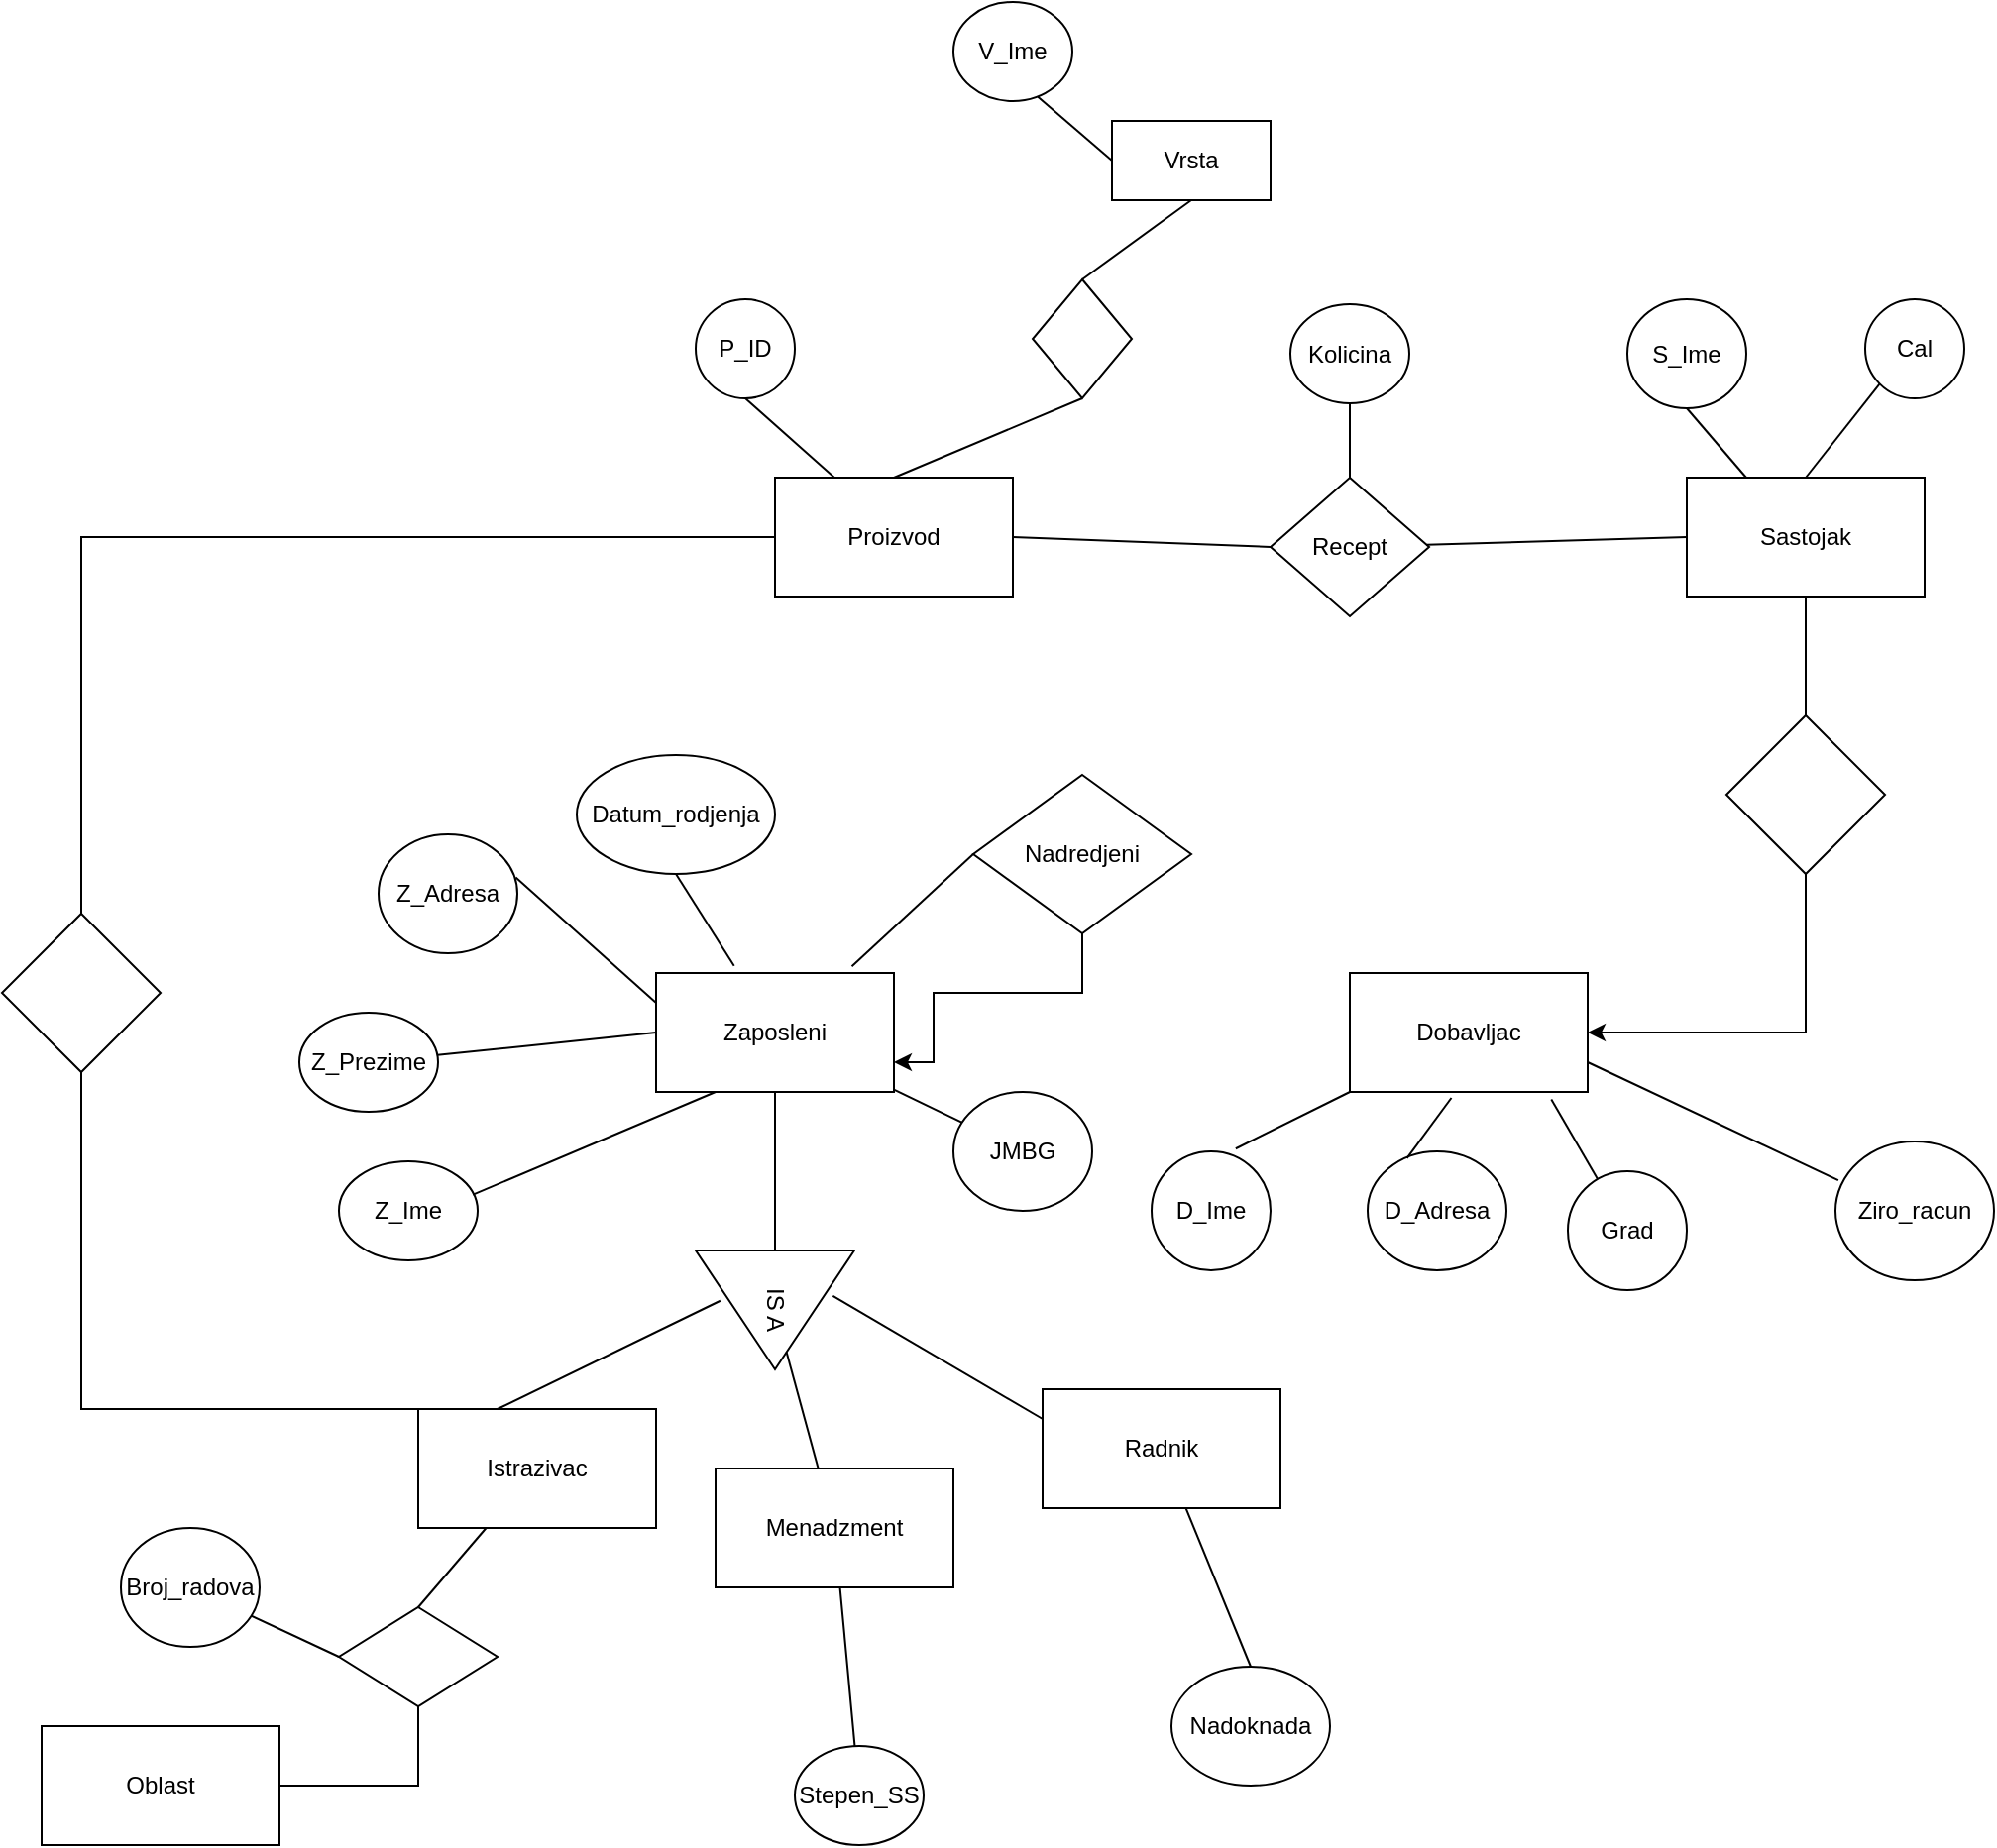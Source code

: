 <mxfile version="24.7.17">
  <diagram name="Page-1" id="9uuqpMTwxyiEBsvBRhMs">
    <mxGraphModel dx="2465" dy="1957" grid="1" gridSize="10" guides="1" tooltips="1" connect="1" arrows="1" fold="1" page="1" pageScale="1" pageWidth="850" pageHeight="1100" math="0" shadow="0">
      <root>
        <mxCell id="0" />
        <mxCell id="1" parent="0" />
        <mxCell id="yyBKpA6EnP-onYxt_PsN-14" value="Proizvod" style="whiteSpace=wrap;html=1;" vertex="1" parent="1">
          <mxGeometry x="170" y="120" width="120" height="60" as="geometry" />
        </mxCell>
        <mxCell id="yyBKpA6EnP-onYxt_PsN-16" value="P_ID" style="ellipse;whiteSpace=wrap;html=1;" vertex="1" parent="1">
          <mxGeometry x="130" y="30" width="50" height="50" as="geometry" />
        </mxCell>
        <mxCell id="yyBKpA6EnP-onYxt_PsN-19" value="" style="endArrow=none;html=1;rounded=0;entryX=0.5;entryY=1;entryDx=0;entryDy=0;exitX=0.25;exitY=0;exitDx=0;exitDy=0;" edge="1" parent="1" source="yyBKpA6EnP-onYxt_PsN-14" target="yyBKpA6EnP-onYxt_PsN-16">
          <mxGeometry width="50" height="50" relative="1" as="geometry">
            <mxPoint x="400" y="280" as="sourcePoint" />
            <mxPoint x="450" y="230" as="targetPoint" />
          </mxGeometry>
        </mxCell>
        <mxCell id="yyBKpA6EnP-onYxt_PsN-22" value="" style="endArrow=none;html=1;rounded=0;exitX=0.5;exitY=1;exitDx=0;exitDy=0;entryX=0.5;entryY=0;entryDx=0;entryDy=0;" edge="1" parent="1" source="yyBKpA6EnP-onYxt_PsN-90" target="yyBKpA6EnP-onYxt_PsN-14">
          <mxGeometry width="50" height="50" relative="1" as="geometry">
            <mxPoint x="290" y="80" as="sourcePoint" />
            <mxPoint x="450" y="230" as="targetPoint" />
          </mxGeometry>
        </mxCell>
        <mxCell id="yyBKpA6EnP-onYxt_PsN-23" value="Sastojak" style="whiteSpace=wrap;html=1;" vertex="1" parent="1">
          <mxGeometry x="630" y="120" width="120" height="60" as="geometry" />
        </mxCell>
        <mxCell id="yyBKpA6EnP-onYxt_PsN-24" value="S_Ime" style="ellipse;whiteSpace=wrap;html=1;" vertex="1" parent="1">
          <mxGeometry x="600" y="30" width="60" height="55" as="geometry" />
        </mxCell>
        <mxCell id="yyBKpA6EnP-onYxt_PsN-25" value="Cal" style="ellipse;whiteSpace=wrap;html=1;" vertex="1" parent="1">
          <mxGeometry x="720" y="30" width="50" height="50" as="geometry" />
        </mxCell>
        <mxCell id="yyBKpA6EnP-onYxt_PsN-26" value="Recept" style="rhombus;whiteSpace=wrap;html=1;" vertex="1" parent="1">
          <mxGeometry x="420" y="120" width="80" height="70" as="geometry" />
        </mxCell>
        <mxCell id="yyBKpA6EnP-onYxt_PsN-27" value="Kolicina" style="ellipse;whiteSpace=wrap;html=1;" vertex="1" parent="1">
          <mxGeometry x="430" y="32.5" width="60" height="50" as="geometry" />
        </mxCell>
        <mxCell id="yyBKpA6EnP-onYxt_PsN-28" value="Dobavljac" style="whiteSpace=wrap;html=1;" vertex="1" parent="1">
          <mxGeometry x="460" y="370" width="120" height="60" as="geometry" />
        </mxCell>
        <mxCell id="yyBKpA6EnP-onYxt_PsN-29" value="D_Ime" style="ellipse;whiteSpace=wrap;html=1;" vertex="1" parent="1">
          <mxGeometry x="360" y="460" width="60" height="60" as="geometry" />
        </mxCell>
        <mxCell id="yyBKpA6EnP-onYxt_PsN-30" value="D_Adresa" style="ellipse;whiteSpace=wrap;html=1;" vertex="1" parent="1">
          <mxGeometry x="469" y="460" width="70" height="60" as="geometry" />
        </mxCell>
        <mxCell id="yyBKpA6EnP-onYxt_PsN-31" value="Grad" style="ellipse;whiteSpace=wrap;html=1;" vertex="1" parent="1">
          <mxGeometry x="570" y="470" width="60" height="60" as="geometry" />
        </mxCell>
        <mxCell id="yyBKpA6EnP-onYxt_PsN-32" value="Ziro_racun" style="ellipse;whiteSpace=wrap;html=1;" vertex="1" parent="1">
          <mxGeometry x="705" y="455" width="80" height="70" as="geometry" />
        </mxCell>
        <mxCell id="yyBKpA6EnP-onYxt_PsN-33" value="Zaposleni" style="whiteSpace=wrap;html=1;" vertex="1" parent="1">
          <mxGeometry x="110" y="370" width="120" height="60" as="geometry" />
        </mxCell>
        <mxCell id="yyBKpA6EnP-onYxt_PsN-34" value="Z_Ime" style="ellipse;whiteSpace=wrap;html=1;" vertex="1" parent="1">
          <mxGeometry x="-50" y="465" width="70" height="50" as="geometry" />
        </mxCell>
        <mxCell id="yyBKpA6EnP-onYxt_PsN-36" value="Z_Prezime" style="ellipse;whiteSpace=wrap;html=1;" vertex="1" parent="1">
          <mxGeometry x="-70" y="390" width="70" height="50" as="geometry" />
        </mxCell>
        <mxCell id="yyBKpA6EnP-onYxt_PsN-37" value="Z_Adresa" style="ellipse;whiteSpace=wrap;html=1;" vertex="1" parent="1">
          <mxGeometry x="-30" y="300" width="70" height="60" as="geometry" />
        </mxCell>
        <mxCell id="yyBKpA6EnP-onYxt_PsN-38" value="JMBG" style="ellipse;whiteSpace=wrap;html=1;" vertex="1" parent="1">
          <mxGeometry x="260" y="430" width="70" height="60" as="geometry" />
        </mxCell>
        <mxCell id="yyBKpA6EnP-onYxt_PsN-39" value="Datum_rodjenja" style="ellipse;whiteSpace=wrap;html=1;" vertex="1" parent="1">
          <mxGeometry x="70" y="260" width="100" height="60" as="geometry" />
        </mxCell>
        <mxCell id="yyBKpA6EnP-onYxt_PsN-42" value="IS A" style="triangle;whiteSpace=wrap;html=1;rotation=90;" vertex="1" parent="1">
          <mxGeometry x="140" y="500" width="60" height="80" as="geometry" />
        </mxCell>
        <mxCell id="yyBKpA6EnP-onYxt_PsN-43" value="" style="endArrow=none;html=1;rounded=0;entryX=0.5;entryY=1;entryDx=0;entryDy=0;" edge="1" parent="1" source="yyBKpA6EnP-onYxt_PsN-26" target="yyBKpA6EnP-onYxt_PsN-27">
          <mxGeometry width="50" height="50" relative="1" as="geometry">
            <mxPoint x="400" y="320" as="sourcePoint" />
            <mxPoint x="450" y="260" as="targetPoint" />
          </mxGeometry>
        </mxCell>
        <mxCell id="yyBKpA6EnP-onYxt_PsN-44" value="" style="endArrow=none;html=1;rounded=0;entryX=0.5;entryY=1;entryDx=0;entryDy=0;exitX=0.25;exitY=0;exitDx=0;exitDy=0;" edge="1" parent="1" source="yyBKpA6EnP-onYxt_PsN-23" target="yyBKpA6EnP-onYxt_PsN-24">
          <mxGeometry width="50" height="50" relative="1" as="geometry">
            <mxPoint x="410" y="330" as="sourcePoint" />
            <mxPoint x="460" y="270" as="targetPoint" />
          </mxGeometry>
        </mxCell>
        <mxCell id="yyBKpA6EnP-onYxt_PsN-45" value="" style="endArrow=none;html=1;rounded=0;entryX=0;entryY=1;entryDx=0;entryDy=0;exitX=0.5;exitY=0;exitDx=0;exitDy=0;" edge="1" parent="1" source="yyBKpA6EnP-onYxt_PsN-23" target="yyBKpA6EnP-onYxt_PsN-25">
          <mxGeometry width="50" height="50" relative="1" as="geometry">
            <mxPoint x="420" y="340" as="sourcePoint" />
            <mxPoint x="470" y="280" as="targetPoint" />
          </mxGeometry>
        </mxCell>
        <mxCell id="yyBKpA6EnP-onYxt_PsN-46" value="" style="endArrow=none;html=1;rounded=0;exitX=0.707;exitY=-0.023;exitDx=0;exitDy=0;exitPerimeter=0;entryX=0;entryY=1;entryDx=0;entryDy=0;" edge="1" parent="1" source="yyBKpA6EnP-onYxt_PsN-29" target="yyBKpA6EnP-onYxt_PsN-28">
          <mxGeometry width="50" height="50" relative="1" as="geometry">
            <mxPoint x="430" y="350" as="sourcePoint" />
            <mxPoint x="480" y="290" as="targetPoint" />
          </mxGeometry>
        </mxCell>
        <mxCell id="yyBKpA6EnP-onYxt_PsN-47" value="" style="endArrow=none;html=1;rounded=0;exitX=0.283;exitY=0.057;exitDx=0;exitDy=0;exitPerimeter=0;entryX=0.427;entryY=1.05;entryDx=0;entryDy=0;entryPerimeter=0;" edge="1" parent="1" source="yyBKpA6EnP-onYxt_PsN-30" target="yyBKpA6EnP-onYxt_PsN-28">
          <mxGeometry width="50" height="50" relative="1" as="geometry">
            <mxPoint x="440" y="360" as="sourcePoint" />
            <mxPoint x="490" y="300" as="targetPoint" />
          </mxGeometry>
        </mxCell>
        <mxCell id="yyBKpA6EnP-onYxt_PsN-48" value="" style="endArrow=none;html=1;rounded=0;entryX=0.847;entryY=1.063;entryDx=0;entryDy=0;entryPerimeter=0;" edge="1" parent="1" source="yyBKpA6EnP-onYxt_PsN-31" target="yyBKpA6EnP-onYxt_PsN-28">
          <mxGeometry width="50" height="50" relative="1" as="geometry">
            <mxPoint x="450" y="370" as="sourcePoint" />
            <mxPoint x="500" y="310" as="targetPoint" />
          </mxGeometry>
        </mxCell>
        <mxCell id="yyBKpA6EnP-onYxt_PsN-49" value="" style="endArrow=none;html=1;rounded=0;entryX=0.018;entryY=0.28;entryDx=0;entryDy=0;entryPerimeter=0;exitX=1;exitY=0.75;exitDx=0;exitDy=0;" edge="1" parent="1" source="yyBKpA6EnP-onYxt_PsN-28" target="yyBKpA6EnP-onYxt_PsN-32">
          <mxGeometry width="50" height="50" relative="1" as="geometry">
            <mxPoint x="460" y="380" as="sourcePoint" />
            <mxPoint x="510" y="320" as="targetPoint" />
          </mxGeometry>
        </mxCell>
        <mxCell id="yyBKpA6EnP-onYxt_PsN-50" value="" style="endArrow=none;html=1;rounded=0;entryX=0.5;entryY=1;entryDx=0;entryDy=0;exitX=0.328;exitY=-0.06;exitDx=0;exitDy=0;exitPerimeter=0;" edge="1" parent="1" source="yyBKpA6EnP-onYxt_PsN-33" target="yyBKpA6EnP-onYxt_PsN-39">
          <mxGeometry width="50" height="50" relative="1" as="geometry">
            <mxPoint x="470" y="390" as="sourcePoint" />
            <mxPoint x="520" y="330" as="targetPoint" />
          </mxGeometry>
        </mxCell>
        <mxCell id="yyBKpA6EnP-onYxt_PsN-51" value="" style="endArrow=none;html=1;rounded=0;exitX=0.989;exitY=0.363;exitDx=0;exitDy=0;exitPerimeter=0;entryX=0;entryY=0.25;entryDx=0;entryDy=0;" edge="1" parent="1" source="yyBKpA6EnP-onYxt_PsN-37" target="yyBKpA6EnP-onYxt_PsN-33">
          <mxGeometry width="50" height="50" relative="1" as="geometry">
            <mxPoint x="480" y="400" as="sourcePoint" />
            <mxPoint x="530" y="340" as="targetPoint" />
          </mxGeometry>
        </mxCell>
        <mxCell id="yyBKpA6EnP-onYxt_PsN-52" value="" style="endArrow=none;html=1;rounded=0;exitX=0.25;exitY=1;exitDx=0;exitDy=0;entryX=0.966;entryY=0.336;entryDx=0;entryDy=0;entryPerimeter=0;" edge="1" parent="1" source="yyBKpA6EnP-onYxt_PsN-33" target="yyBKpA6EnP-onYxt_PsN-34">
          <mxGeometry width="50" height="50" relative="1" as="geometry">
            <mxPoint x="280" y="360" as="sourcePoint" />
            <mxPoint x="330" y="300" as="targetPoint" />
          </mxGeometry>
        </mxCell>
        <mxCell id="yyBKpA6EnP-onYxt_PsN-53" value="" style="endArrow=none;html=1;rounded=0;" edge="1" parent="1" source="yyBKpA6EnP-onYxt_PsN-38" target="yyBKpA6EnP-onYxt_PsN-33">
          <mxGeometry width="50" height="50" relative="1" as="geometry">
            <mxPoint x="500" y="420" as="sourcePoint" />
            <mxPoint x="550" y="360" as="targetPoint" />
          </mxGeometry>
        </mxCell>
        <mxCell id="yyBKpA6EnP-onYxt_PsN-54" value="" style="endArrow=none;html=1;rounded=0;entryX=0;entryY=0.5;entryDx=0;entryDy=0;" edge="1" parent="1" source="yyBKpA6EnP-onYxt_PsN-36" target="yyBKpA6EnP-onYxt_PsN-33">
          <mxGeometry width="50" height="50" relative="1" as="geometry">
            <mxPoint y="450" as="sourcePoint" />
            <mxPoint x="50" y="390" as="targetPoint" />
          </mxGeometry>
        </mxCell>
        <mxCell id="yyBKpA6EnP-onYxt_PsN-55" value="" style="endArrow=none;html=1;rounded=0;exitX=0;exitY=0.5;exitDx=0;exitDy=0;entryX=0.5;entryY=1;entryDx=0;entryDy=0;" edge="1" parent="1" source="yyBKpA6EnP-onYxt_PsN-42" target="yyBKpA6EnP-onYxt_PsN-33">
          <mxGeometry width="50" height="50" relative="1" as="geometry">
            <mxPoint x="130" y="490" as="sourcePoint" />
            <mxPoint x="180" y="430" as="targetPoint" />
          </mxGeometry>
        </mxCell>
        <mxCell id="yyBKpA6EnP-onYxt_PsN-57" value="Istrazivac" style="whiteSpace=wrap;html=1;" vertex="1" parent="1">
          <mxGeometry x="-10" y="590" width="120" height="60" as="geometry" />
        </mxCell>
        <mxCell id="yyBKpA6EnP-onYxt_PsN-58" value="Menadzment" style="whiteSpace=wrap;html=1;" vertex="1" parent="1">
          <mxGeometry x="140" y="620" width="120" height="60" as="geometry" />
        </mxCell>
        <mxCell id="yyBKpA6EnP-onYxt_PsN-59" value="Radnik" style="whiteSpace=wrap;html=1;" vertex="1" parent="1">
          <mxGeometry x="305" y="580" width="120" height="60" as="geometry" />
        </mxCell>
        <mxCell id="yyBKpA6EnP-onYxt_PsN-60" value="Stepen_SS" style="ellipse;whiteSpace=wrap;html=1;" vertex="1" parent="1">
          <mxGeometry x="180" y="760" width="65" height="50" as="geometry" />
        </mxCell>
        <mxCell id="yyBKpA6EnP-onYxt_PsN-61" value="" style="endArrow=none;html=1;rounded=0;entryX=0.423;entryY=0.845;entryDx=0;entryDy=0;entryPerimeter=0;exitX=0.333;exitY=0;exitDx=0;exitDy=0;exitPerimeter=0;" edge="1" parent="1" source="yyBKpA6EnP-onYxt_PsN-57" target="yyBKpA6EnP-onYxt_PsN-42">
          <mxGeometry width="50" height="50" relative="1" as="geometry">
            <mxPoint x="10" y="575" as="sourcePoint" />
            <mxPoint x="60" y="515" as="targetPoint" />
          </mxGeometry>
        </mxCell>
        <mxCell id="yyBKpA6EnP-onYxt_PsN-62" value="" style="endArrow=none;html=1;rounded=0;" edge="1" parent="1" source="yyBKpA6EnP-onYxt_PsN-58" target="yyBKpA6EnP-onYxt_PsN-42">
          <mxGeometry width="50" height="50" relative="1" as="geometry">
            <mxPoint x="540" y="460" as="sourcePoint" />
            <mxPoint x="590" y="400" as="targetPoint" />
          </mxGeometry>
        </mxCell>
        <mxCell id="yyBKpA6EnP-onYxt_PsN-64" value="" style="endArrow=none;html=1;rounded=0;exitX=0;exitY=0.25;exitDx=0;exitDy=0;entryX=0.383;entryY=0.135;entryDx=0;entryDy=0;entryPerimeter=0;" edge="1" parent="1" source="yyBKpA6EnP-onYxt_PsN-59" target="yyBKpA6EnP-onYxt_PsN-42">
          <mxGeometry width="50" height="50" relative="1" as="geometry">
            <mxPoint x="550" y="470" as="sourcePoint" />
            <mxPoint x="600" y="410" as="targetPoint" />
          </mxGeometry>
        </mxCell>
        <mxCell id="yyBKpA6EnP-onYxt_PsN-66" value="" style="endArrow=none;html=1;rounded=0;exitX=0.5;exitY=0;exitDx=0;exitDy=0;" edge="1" parent="1" source="yyBKpA6EnP-onYxt_PsN-92" target="yyBKpA6EnP-onYxt_PsN-57">
          <mxGeometry width="50" height="50" relative="1" as="geometry">
            <mxPoint x="-53.701" y="657.396" as="sourcePoint" />
            <mxPoint x="610" y="420" as="targetPoint" />
          </mxGeometry>
        </mxCell>
        <mxCell id="yyBKpA6EnP-onYxt_PsN-67" value="Nadoknada" style="ellipse;whiteSpace=wrap;html=1;" vertex="1" parent="1">
          <mxGeometry x="370" y="720" width="80" height="60" as="geometry" />
        </mxCell>
        <mxCell id="yyBKpA6EnP-onYxt_PsN-68" value="" style="endArrow=none;html=1;rounded=0;exitX=0.5;exitY=0;exitDx=0;exitDy=0;" edge="1" parent="1" source="yyBKpA6EnP-onYxt_PsN-67" target="yyBKpA6EnP-onYxt_PsN-59">
          <mxGeometry width="50" height="50" relative="1" as="geometry">
            <mxPoint x="570" y="490" as="sourcePoint" />
            <mxPoint x="620" y="430" as="targetPoint" />
          </mxGeometry>
        </mxCell>
        <mxCell id="yyBKpA6EnP-onYxt_PsN-70" value="" style="endArrow=none;html=1;rounded=0;" edge="1" parent="1" source="yyBKpA6EnP-onYxt_PsN-60" target="yyBKpA6EnP-onYxt_PsN-58">
          <mxGeometry width="50" height="50" relative="1" as="geometry">
            <mxPoint x="210" y="830.8" as="sourcePoint" />
            <mxPoint x="630" y="440" as="targetPoint" />
          </mxGeometry>
        </mxCell>
        <mxCell id="yyBKpA6EnP-onYxt_PsN-72" value="" style="rhombus;whiteSpace=wrap;html=1;" vertex="1" parent="1">
          <mxGeometry x="-220" y="340" width="80" height="80" as="geometry" />
        </mxCell>
        <mxCell id="yyBKpA6EnP-onYxt_PsN-73" value="" style="endArrow=none;html=1;rounded=0;exitX=0;exitY=0;exitDx=0;exitDy=0;entryX=0.5;entryY=1;entryDx=0;entryDy=0;" edge="1" parent="1" source="yyBKpA6EnP-onYxt_PsN-57" target="yyBKpA6EnP-onYxt_PsN-72">
          <mxGeometry width="50" height="50" relative="1" as="geometry">
            <mxPoint x="590" y="510" as="sourcePoint" />
            <mxPoint x="640" y="450" as="targetPoint" />
            <Array as="points">
              <mxPoint x="-180" y="590" />
            </Array>
          </mxGeometry>
        </mxCell>
        <mxCell id="yyBKpA6EnP-onYxt_PsN-74" value="" style="endArrow=none;html=1;rounded=0;exitX=0.5;exitY=0;exitDx=0;exitDy=0;" edge="1" parent="1" source="yyBKpA6EnP-onYxt_PsN-72" target="yyBKpA6EnP-onYxt_PsN-14">
          <mxGeometry width="50" height="50" relative="1" as="geometry">
            <mxPoint x="-40" y="220" as="sourcePoint" />
            <mxPoint x="10" y="160" as="targetPoint" />
            <Array as="points">
              <mxPoint x="-180" y="150" />
            </Array>
          </mxGeometry>
        </mxCell>
        <mxCell id="yyBKpA6EnP-onYxt_PsN-75" value="" style="rhombus;whiteSpace=wrap;html=1;" vertex="1" parent="1">
          <mxGeometry x="650" y="240" width="80" height="80" as="geometry" />
        </mxCell>
        <mxCell id="yyBKpA6EnP-onYxt_PsN-76" value="" style="endArrow=none;html=1;rounded=0;exitX=0.5;exitY=0;exitDx=0;exitDy=0;" edge="1" parent="1" source="yyBKpA6EnP-onYxt_PsN-75" target="yyBKpA6EnP-onYxt_PsN-23">
          <mxGeometry width="50" height="50" relative="1" as="geometry">
            <mxPoint x="640" y="250" as="sourcePoint" />
            <mxPoint x="690" y="190" as="targetPoint" />
          </mxGeometry>
        </mxCell>
        <mxCell id="yyBKpA6EnP-onYxt_PsN-78" style="edgeStyle=orthogonalEdgeStyle;rounded=0;orthogonalLoop=1;jettySize=auto;html=1;entryX=1;entryY=0.5;entryDx=0;entryDy=0;exitX=0.5;exitY=1;exitDx=0;exitDy=0;" edge="1" parent="1" source="yyBKpA6EnP-onYxt_PsN-75" target="yyBKpA6EnP-onYxt_PsN-28">
          <mxGeometry relative="1" as="geometry" />
        </mxCell>
        <mxCell id="yyBKpA6EnP-onYxt_PsN-79" value="" style="endArrow=none;html=1;rounded=0;entryX=0;entryY=0.5;entryDx=0;entryDy=0;" edge="1" parent="1" source="yyBKpA6EnP-onYxt_PsN-26" target="yyBKpA6EnP-onYxt_PsN-23">
          <mxGeometry width="50" height="50" relative="1" as="geometry">
            <mxPoint x="620" y="540" as="sourcePoint" />
            <mxPoint x="670" y="480" as="targetPoint" />
          </mxGeometry>
        </mxCell>
        <mxCell id="yyBKpA6EnP-onYxt_PsN-80" value="" style="endArrow=none;html=1;rounded=0;entryX=0;entryY=0.5;entryDx=0;entryDy=0;exitX=1;exitY=0.5;exitDx=0;exitDy=0;" edge="1" parent="1" source="yyBKpA6EnP-onYxt_PsN-14" target="yyBKpA6EnP-onYxt_PsN-26">
          <mxGeometry width="50" height="50" relative="1" as="geometry">
            <mxPoint x="320" y="290" as="sourcePoint" />
            <mxPoint x="370" y="230" as="targetPoint" />
          </mxGeometry>
        </mxCell>
        <mxCell id="yyBKpA6EnP-onYxt_PsN-85" style="edgeStyle=orthogonalEdgeStyle;rounded=0;orthogonalLoop=1;jettySize=auto;html=1;entryX=1;entryY=0.75;entryDx=0;entryDy=0;" edge="1" parent="1" source="yyBKpA6EnP-onYxt_PsN-81" target="yyBKpA6EnP-onYxt_PsN-33">
          <mxGeometry relative="1" as="geometry">
            <Array as="points">
              <mxPoint x="325" y="380" />
              <mxPoint x="250" y="380" />
              <mxPoint x="250" y="415" />
            </Array>
          </mxGeometry>
        </mxCell>
        <mxCell id="yyBKpA6EnP-onYxt_PsN-81" value="Nadredjeni" style="rhombus;whiteSpace=wrap;html=1;" vertex="1" parent="1">
          <mxGeometry x="270" y="270" width="110" height="80" as="geometry" />
        </mxCell>
        <mxCell id="yyBKpA6EnP-onYxt_PsN-84" value="" style="endArrow=none;html=1;rounded=0;entryX=0;entryY=0.5;entryDx=0;entryDy=0;exitX=0.823;exitY=-0.057;exitDx=0;exitDy=0;exitPerimeter=0;" edge="1" parent="1" source="yyBKpA6EnP-onYxt_PsN-33" target="yyBKpA6EnP-onYxt_PsN-81">
          <mxGeometry width="50" height="50" relative="1" as="geometry">
            <mxPoint x="210" y="360" as="sourcePoint" />
            <mxPoint x="260" y="300" as="targetPoint" />
          </mxGeometry>
        </mxCell>
        <mxCell id="yyBKpA6EnP-onYxt_PsN-86" value="Vrsta" style="whiteSpace=wrap;html=1;" vertex="1" parent="1">
          <mxGeometry x="340" y="-60" width="80" height="40" as="geometry" />
        </mxCell>
        <mxCell id="yyBKpA6EnP-onYxt_PsN-87" value="V_Ime" style="ellipse;whiteSpace=wrap;html=1;" vertex="1" parent="1">
          <mxGeometry x="260" y="-120" width="60" height="50" as="geometry" />
        </mxCell>
        <mxCell id="yyBKpA6EnP-onYxt_PsN-88" value="" style="endArrow=none;html=1;rounded=0;entryX=0.711;entryY=0.958;entryDx=0;entryDy=0;entryPerimeter=0;exitX=0;exitY=0.5;exitDx=0;exitDy=0;" edge="1" parent="1" source="yyBKpA6EnP-onYxt_PsN-86" target="yyBKpA6EnP-onYxt_PsN-87">
          <mxGeometry width="50" height="50" relative="1" as="geometry">
            <mxPoint x="440" as="sourcePoint" />
            <mxPoint x="490" y="-60" as="targetPoint" />
          </mxGeometry>
        </mxCell>
        <mxCell id="yyBKpA6EnP-onYxt_PsN-89" value="" style="endArrow=none;html=1;rounded=0;entryX=0.5;entryY=1;entryDx=0;entryDy=0;exitX=0.5;exitY=0;exitDx=0;exitDy=0;" edge="1" parent="1" source="yyBKpA6EnP-onYxt_PsN-90" target="yyBKpA6EnP-onYxt_PsN-86">
          <mxGeometry width="50" height="50" relative="1" as="geometry">
            <mxPoint x="360" y="30" as="sourcePoint" />
            <mxPoint x="380" y="10" as="targetPoint" />
          </mxGeometry>
        </mxCell>
        <mxCell id="yyBKpA6EnP-onYxt_PsN-90" value="" style="rhombus;whiteSpace=wrap;html=1;" vertex="1" parent="1">
          <mxGeometry x="300" y="20" width="50" height="60" as="geometry" />
        </mxCell>
        <mxCell id="yyBKpA6EnP-onYxt_PsN-91" value="Oblast" style="whiteSpace=wrap;html=1;" vertex="1" parent="1">
          <mxGeometry x="-200" y="750" width="120" height="60" as="geometry" />
        </mxCell>
        <mxCell id="yyBKpA6EnP-onYxt_PsN-92" value="" style="rhombus;whiteSpace=wrap;html=1;" vertex="1" parent="1">
          <mxGeometry x="-50" y="690" width="80" height="50" as="geometry" />
        </mxCell>
        <mxCell id="yyBKpA6EnP-onYxt_PsN-93" value="" style="endArrow=none;html=1;rounded=0;entryX=0.5;entryY=1;entryDx=0;entryDy=0;exitX=1;exitY=0.5;exitDx=0;exitDy=0;" edge="1" parent="1" source="yyBKpA6EnP-onYxt_PsN-91" target="yyBKpA6EnP-onYxt_PsN-92">
          <mxGeometry width="50" height="50" relative="1" as="geometry">
            <mxPoint x="-50" y="815" as="sourcePoint" />
            <mxPoint y="755" as="targetPoint" />
            <Array as="points">
              <mxPoint x="-10" y="780" />
            </Array>
          </mxGeometry>
        </mxCell>
        <mxCell id="yyBKpA6EnP-onYxt_PsN-94" value="Broj_radova" style="ellipse;whiteSpace=wrap;html=1;" vertex="1" parent="1">
          <mxGeometry x="-160" y="650" width="70" height="60" as="geometry" />
        </mxCell>
        <mxCell id="yyBKpA6EnP-onYxt_PsN-95" value="" style="endArrow=none;html=1;rounded=0;exitX=0;exitY=0.5;exitDx=0;exitDy=0;" edge="1" parent="1" source="yyBKpA6EnP-onYxt_PsN-92" target="yyBKpA6EnP-onYxt_PsN-94">
          <mxGeometry width="50" height="50" relative="1" as="geometry">
            <mxPoint x="40" y="740" as="sourcePoint" />
            <mxPoint x="90" y="680" as="targetPoint" />
          </mxGeometry>
        </mxCell>
      </root>
    </mxGraphModel>
  </diagram>
</mxfile>
